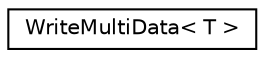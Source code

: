 digraph "Graphical Class Hierarchy"
{
  edge [fontname="Helvetica",fontsize="10",labelfontname="Helvetica",labelfontsize="10"];
  node [fontname="Helvetica",fontsize="10",shape=record];
  rankdir="LR";
  Node0 [label="WriteMultiData\< T \>",height=0.2,width=0.4,color="black", fillcolor="white", style="filled",URL="$classWriteMultiData.html",tooltip="Methods for writing multiple LevelData to an HDF5 file. "];
}
